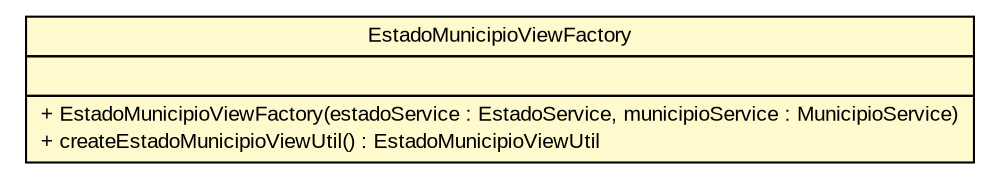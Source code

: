 #!/usr/local/bin/dot
#
# Class diagram 
# Generated by UMLGraph version R5_6 (http://www.umlgraph.org/)
#

digraph G {
	edge [fontname="arial",fontsize=10,labelfontname="arial",labelfontsize=10];
	node [fontname="arial",fontsize=10,shape=plaintext];
	nodesep=0.25;
	ranksep=0.5;
	// br.gov.to.sefaz.presentation.component.EstadoMunicipioViewFactory
	c369749 [label=<<table title="br.gov.to.sefaz.presentation.component.EstadoMunicipioViewFactory" border="0" cellborder="1" cellspacing="0" cellpadding="2" port="p" bgcolor="lemonChiffon" href="./EstadoMunicipioViewFactory.html">
		<tr><td><table border="0" cellspacing="0" cellpadding="1">
<tr><td align="center" balign="center"> EstadoMunicipioViewFactory </td></tr>
		</table></td></tr>
		<tr><td><table border="0" cellspacing="0" cellpadding="1">
<tr><td align="left" balign="left">  </td></tr>
		</table></td></tr>
		<tr><td><table border="0" cellspacing="0" cellpadding="1">
<tr><td align="left" balign="left"> + EstadoMunicipioViewFactory(estadoService : EstadoService, municipioService : MunicipioService) </td></tr>
<tr><td align="left" balign="left"> + createEstadoMunicipioViewUtil() : EstadoMunicipioViewUtil </td></tr>
		</table></td></tr>
		</table>>, URL="./EstadoMunicipioViewFactory.html", fontname="arial", fontcolor="black", fontsize=10.0];
}

